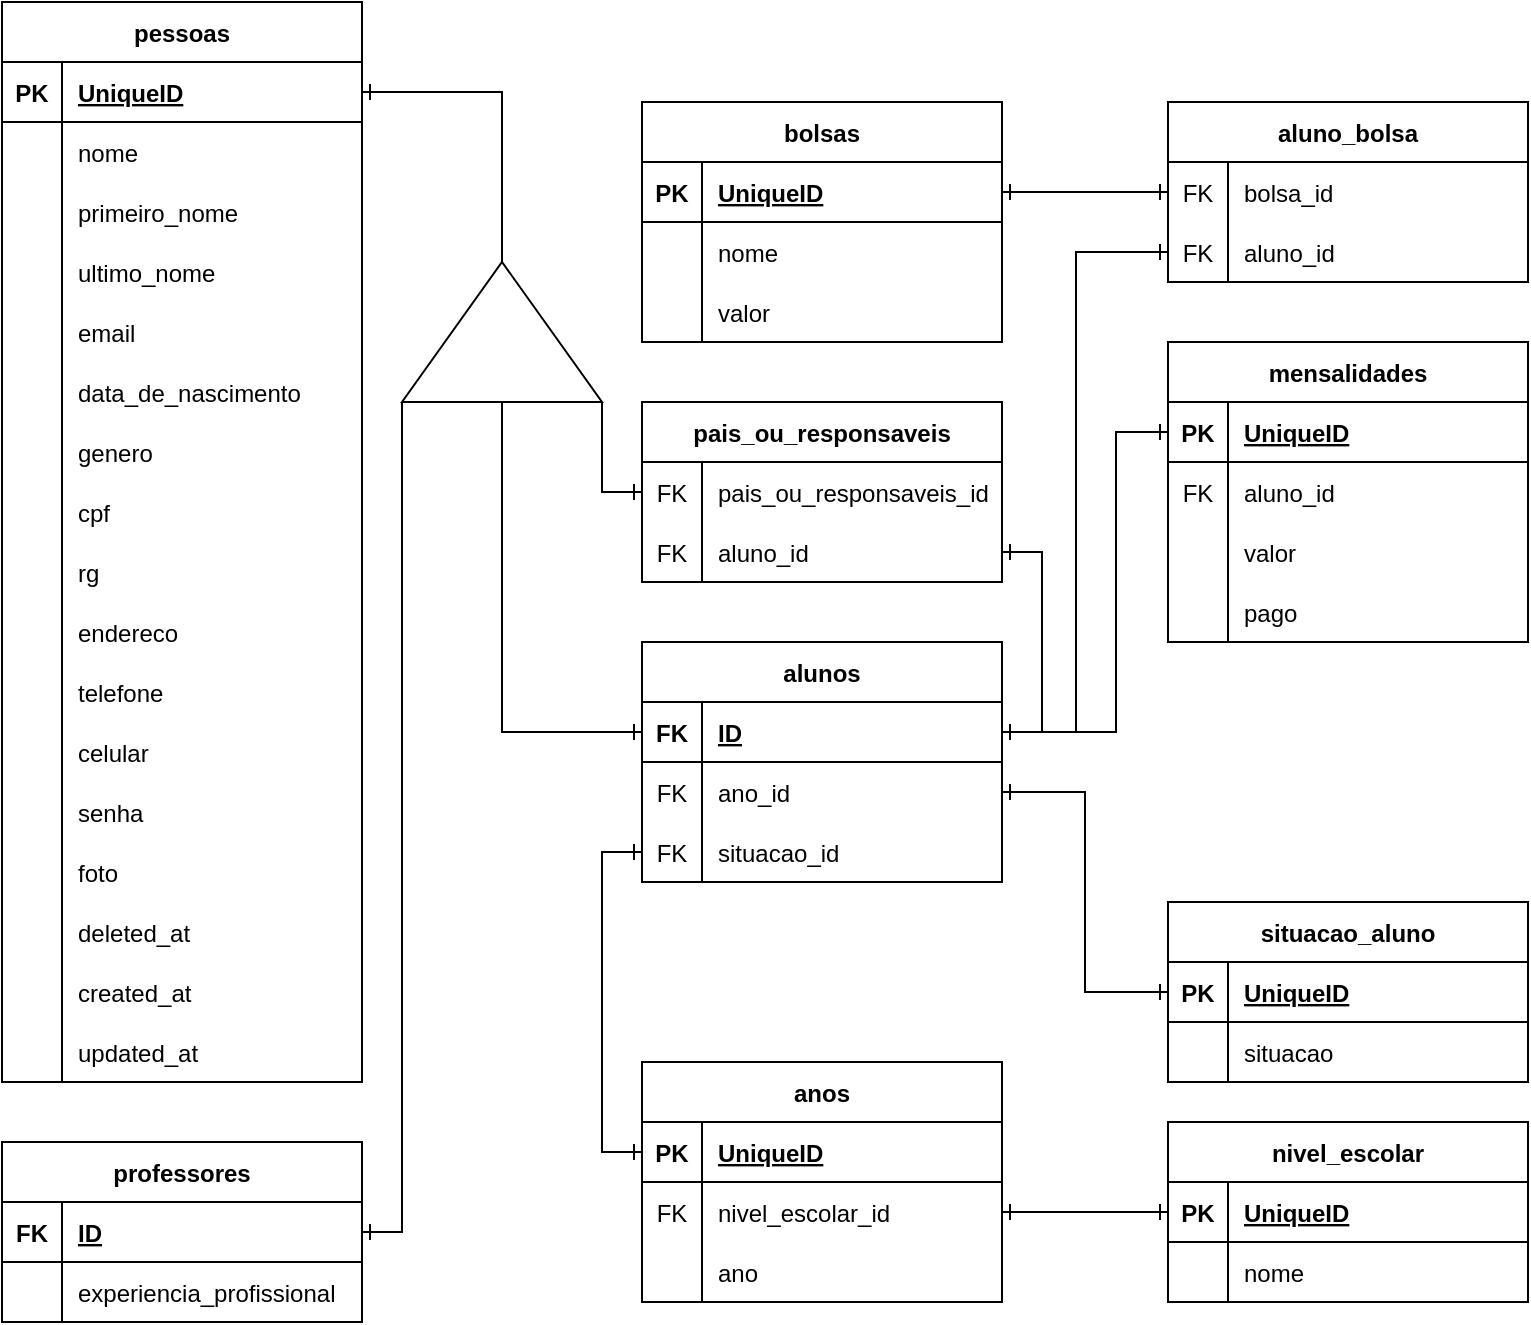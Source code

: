 <mxfile version="20.7.4" type="device"><diagram id="ur0PMWKR86Pphj6ibDH4" name="Página-1"><mxGraphModel dx="1434" dy="844" grid="1" gridSize="10" guides="1" tooltips="1" connect="1" arrows="1" fold="1" page="1" pageScale="1" pageWidth="583" pageHeight="413" math="0" shadow="0"><root><mxCell id="0"/><mxCell id="1" parent="0"/><mxCell id="btqKRoSUG7yIaIhoCBmd-143" value="pessoas" style="shape=table;startSize=30;container=1;collapsible=1;childLayout=tableLayout;fixedRows=1;rowLines=0;fontStyle=1;align=center;resizeLast=1;" vertex="1" parent="1"><mxGeometry x="220" y="50" width="180" height="540" as="geometry"/></mxCell><mxCell id="btqKRoSUG7yIaIhoCBmd-144" value="" style="shape=tableRow;horizontal=0;startSize=0;swimlaneHead=0;swimlaneBody=0;fillColor=none;collapsible=0;dropTarget=0;points=[[0,0.5],[1,0.5]];portConstraint=eastwest;top=0;left=0;right=0;bottom=1;" vertex="1" parent="btqKRoSUG7yIaIhoCBmd-143"><mxGeometry y="30" width="180" height="30" as="geometry"/></mxCell><mxCell id="btqKRoSUG7yIaIhoCBmd-145" value="PK" style="shape=partialRectangle;connectable=0;fillColor=none;top=0;left=0;bottom=0;right=0;fontStyle=1;overflow=hidden;" vertex="1" parent="btqKRoSUG7yIaIhoCBmd-144"><mxGeometry width="30" height="30" as="geometry"><mxRectangle width="30" height="30" as="alternateBounds"/></mxGeometry></mxCell><mxCell id="btqKRoSUG7yIaIhoCBmd-146" value="UniqueID" style="shape=partialRectangle;connectable=0;fillColor=none;top=0;left=0;bottom=0;right=0;align=left;spacingLeft=6;fontStyle=5;overflow=hidden;" vertex="1" parent="btqKRoSUG7yIaIhoCBmd-144"><mxGeometry x="30" width="150" height="30" as="geometry"><mxRectangle width="150" height="30" as="alternateBounds"/></mxGeometry></mxCell><mxCell id="btqKRoSUG7yIaIhoCBmd-147" value="" style="shape=tableRow;horizontal=0;startSize=0;swimlaneHead=0;swimlaneBody=0;fillColor=none;collapsible=0;dropTarget=0;points=[[0,0.5],[1,0.5]];portConstraint=eastwest;top=0;left=0;right=0;bottom=0;" vertex="1" parent="btqKRoSUG7yIaIhoCBmd-143"><mxGeometry y="60" width="180" height="30" as="geometry"/></mxCell><mxCell id="btqKRoSUG7yIaIhoCBmd-148" value="" style="shape=partialRectangle;connectable=0;fillColor=none;top=0;left=0;bottom=0;right=0;editable=1;overflow=hidden;" vertex="1" parent="btqKRoSUG7yIaIhoCBmd-147"><mxGeometry width="30" height="30" as="geometry"><mxRectangle width="30" height="30" as="alternateBounds"/></mxGeometry></mxCell><mxCell id="btqKRoSUG7yIaIhoCBmd-149" value="nome" style="shape=partialRectangle;connectable=0;fillColor=none;top=0;left=0;bottom=0;right=0;align=left;spacingLeft=6;overflow=hidden;" vertex="1" parent="btqKRoSUG7yIaIhoCBmd-147"><mxGeometry x="30" width="150" height="30" as="geometry"><mxRectangle width="150" height="30" as="alternateBounds"/></mxGeometry></mxCell><mxCell id="btqKRoSUG7yIaIhoCBmd-150" value="" style="shape=tableRow;horizontal=0;startSize=0;swimlaneHead=0;swimlaneBody=0;fillColor=none;collapsible=0;dropTarget=0;points=[[0,0.5],[1,0.5]];portConstraint=eastwest;top=0;left=0;right=0;bottom=0;" vertex="1" parent="btqKRoSUG7yIaIhoCBmd-143"><mxGeometry y="90" width="180" height="30" as="geometry"/></mxCell><mxCell id="btqKRoSUG7yIaIhoCBmd-151" value="" style="shape=partialRectangle;connectable=0;fillColor=none;top=0;left=0;bottom=0;right=0;editable=1;overflow=hidden;" vertex="1" parent="btqKRoSUG7yIaIhoCBmd-150"><mxGeometry width="30" height="30" as="geometry"><mxRectangle width="30" height="30" as="alternateBounds"/></mxGeometry></mxCell><mxCell id="btqKRoSUG7yIaIhoCBmd-152" value="primeiro_nome" style="shape=partialRectangle;connectable=0;fillColor=none;top=0;left=0;bottom=0;right=0;align=left;spacingLeft=6;overflow=hidden;" vertex="1" parent="btqKRoSUG7yIaIhoCBmd-150"><mxGeometry x="30" width="150" height="30" as="geometry"><mxRectangle width="150" height="30" as="alternateBounds"/></mxGeometry></mxCell><mxCell id="btqKRoSUG7yIaIhoCBmd-153" value="" style="shape=tableRow;horizontal=0;startSize=0;swimlaneHead=0;swimlaneBody=0;fillColor=none;collapsible=0;dropTarget=0;points=[[0,0.5],[1,0.5]];portConstraint=eastwest;top=0;left=0;right=0;bottom=0;" vertex="1" parent="btqKRoSUG7yIaIhoCBmd-143"><mxGeometry y="120" width="180" height="30" as="geometry"/></mxCell><mxCell id="btqKRoSUG7yIaIhoCBmd-154" value="" style="shape=partialRectangle;connectable=0;fillColor=none;top=0;left=0;bottom=0;right=0;editable=1;overflow=hidden;" vertex="1" parent="btqKRoSUG7yIaIhoCBmd-153"><mxGeometry width="30" height="30" as="geometry"><mxRectangle width="30" height="30" as="alternateBounds"/></mxGeometry></mxCell><mxCell id="btqKRoSUG7yIaIhoCBmd-155" value="ultimo_nome" style="shape=partialRectangle;connectable=0;fillColor=none;top=0;left=0;bottom=0;right=0;align=left;spacingLeft=6;overflow=hidden;" vertex="1" parent="btqKRoSUG7yIaIhoCBmd-153"><mxGeometry x="30" width="150" height="30" as="geometry"><mxRectangle width="150" height="30" as="alternateBounds"/></mxGeometry></mxCell><mxCell id="btqKRoSUG7yIaIhoCBmd-156" style="shape=tableRow;horizontal=0;startSize=0;swimlaneHead=0;swimlaneBody=0;fillColor=none;collapsible=0;dropTarget=0;points=[[0,0.5],[1,0.5]];portConstraint=eastwest;top=0;left=0;right=0;bottom=0;" vertex="1" parent="btqKRoSUG7yIaIhoCBmd-143"><mxGeometry y="150" width="180" height="30" as="geometry"/></mxCell><mxCell id="btqKRoSUG7yIaIhoCBmd-157" style="shape=partialRectangle;connectable=0;fillColor=none;top=0;left=0;bottom=0;right=0;editable=1;overflow=hidden;" vertex="1" parent="btqKRoSUG7yIaIhoCBmd-156"><mxGeometry width="30" height="30" as="geometry"><mxRectangle width="30" height="30" as="alternateBounds"/></mxGeometry></mxCell><mxCell id="btqKRoSUG7yIaIhoCBmd-158" value="email" style="shape=partialRectangle;connectable=0;fillColor=none;top=0;left=0;bottom=0;right=0;align=left;spacingLeft=6;overflow=hidden;" vertex="1" parent="btqKRoSUG7yIaIhoCBmd-156"><mxGeometry x="30" width="150" height="30" as="geometry"><mxRectangle width="150" height="30" as="alternateBounds"/></mxGeometry></mxCell><mxCell id="btqKRoSUG7yIaIhoCBmd-159" style="shape=tableRow;horizontal=0;startSize=0;swimlaneHead=0;swimlaneBody=0;fillColor=none;collapsible=0;dropTarget=0;points=[[0,0.5],[1,0.5]];portConstraint=eastwest;top=0;left=0;right=0;bottom=0;" vertex="1" parent="btqKRoSUG7yIaIhoCBmd-143"><mxGeometry y="180" width="180" height="30" as="geometry"/></mxCell><mxCell id="btqKRoSUG7yIaIhoCBmd-160" style="shape=partialRectangle;connectable=0;fillColor=none;top=0;left=0;bottom=0;right=0;editable=1;overflow=hidden;" vertex="1" parent="btqKRoSUG7yIaIhoCBmd-159"><mxGeometry width="30" height="30" as="geometry"><mxRectangle width="30" height="30" as="alternateBounds"/></mxGeometry></mxCell><mxCell id="btqKRoSUG7yIaIhoCBmd-161" value="data_de_nascimento" style="shape=partialRectangle;connectable=0;fillColor=none;top=0;left=0;bottom=0;right=0;align=left;spacingLeft=6;overflow=hidden;" vertex="1" parent="btqKRoSUG7yIaIhoCBmd-159"><mxGeometry x="30" width="150" height="30" as="geometry"><mxRectangle width="150" height="30" as="alternateBounds"/></mxGeometry></mxCell><mxCell id="btqKRoSUG7yIaIhoCBmd-162" style="shape=tableRow;horizontal=0;startSize=0;swimlaneHead=0;swimlaneBody=0;fillColor=none;collapsible=0;dropTarget=0;points=[[0,0.5],[1,0.5]];portConstraint=eastwest;top=0;left=0;right=0;bottom=0;" vertex="1" parent="btqKRoSUG7yIaIhoCBmd-143"><mxGeometry y="210" width="180" height="30" as="geometry"/></mxCell><mxCell id="btqKRoSUG7yIaIhoCBmd-163" style="shape=partialRectangle;connectable=0;fillColor=none;top=0;left=0;bottom=0;right=0;editable=1;overflow=hidden;" vertex="1" parent="btqKRoSUG7yIaIhoCBmd-162"><mxGeometry width="30" height="30" as="geometry"><mxRectangle width="30" height="30" as="alternateBounds"/></mxGeometry></mxCell><mxCell id="btqKRoSUG7yIaIhoCBmd-164" value="genero" style="shape=partialRectangle;connectable=0;fillColor=none;top=0;left=0;bottom=0;right=0;align=left;spacingLeft=6;overflow=hidden;" vertex="1" parent="btqKRoSUG7yIaIhoCBmd-162"><mxGeometry x="30" width="150" height="30" as="geometry"><mxRectangle width="150" height="30" as="alternateBounds"/></mxGeometry></mxCell><mxCell id="btqKRoSUG7yIaIhoCBmd-165" style="shape=tableRow;horizontal=0;startSize=0;swimlaneHead=0;swimlaneBody=0;fillColor=none;collapsible=0;dropTarget=0;points=[[0,0.5],[1,0.5]];portConstraint=eastwest;top=0;left=0;right=0;bottom=0;" vertex="1" parent="btqKRoSUG7yIaIhoCBmd-143"><mxGeometry y="240" width="180" height="30" as="geometry"/></mxCell><mxCell id="btqKRoSUG7yIaIhoCBmd-166" style="shape=partialRectangle;connectable=0;fillColor=none;top=0;left=0;bottom=0;right=0;editable=1;overflow=hidden;" vertex="1" parent="btqKRoSUG7yIaIhoCBmd-165"><mxGeometry width="30" height="30" as="geometry"><mxRectangle width="30" height="30" as="alternateBounds"/></mxGeometry></mxCell><mxCell id="btqKRoSUG7yIaIhoCBmd-167" value="cpf" style="shape=partialRectangle;connectable=0;fillColor=none;top=0;left=0;bottom=0;right=0;align=left;spacingLeft=6;overflow=hidden;" vertex="1" parent="btqKRoSUG7yIaIhoCBmd-165"><mxGeometry x="30" width="150" height="30" as="geometry"><mxRectangle width="150" height="30" as="alternateBounds"/></mxGeometry></mxCell><mxCell id="btqKRoSUG7yIaIhoCBmd-168" style="shape=tableRow;horizontal=0;startSize=0;swimlaneHead=0;swimlaneBody=0;fillColor=none;collapsible=0;dropTarget=0;points=[[0,0.5],[1,0.5]];portConstraint=eastwest;top=0;left=0;right=0;bottom=0;" vertex="1" parent="btqKRoSUG7yIaIhoCBmd-143"><mxGeometry y="270" width="180" height="30" as="geometry"/></mxCell><mxCell id="btqKRoSUG7yIaIhoCBmd-169" style="shape=partialRectangle;connectable=0;fillColor=none;top=0;left=0;bottom=0;right=0;editable=1;overflow=hidden;" vertex="1" parent="btqKRoSUG7yIaIhoCBmd-168"><mxGeometry width="30" height="30" as="geometry"><mxRectangle width="30" height="30" as="alternateBounds"/></mxGeometry></mxCell><mxCell id="btqKRoSUG7yIaIhoCBmd-170" value="rg" style="shape=partialRectangle;connectable=0;fillColor=none;top=0;left=0;bottom=0;right=0;align=left;spacingLeft=6;overflow=hidden;" vertex="1" parent="btqKRoSUG7yIaIhoCBmd-168"><mxGeometry x="30" width="150" height="30" as="geometry"><mxRectangle width="150" height="30" as="alternateBounds"/></mxGeometry></mxCell><mxCell id="btqKRoSUG7yIaIhoCBmd-171" style="shape=tableRow;horizontal=0;startSize=0;swimlaneHead=0;swimlaneBody=0;fillColor=none;collapsible=0;dropTarget=0;points=[[0,0.5],[1,0.5]];portConstraint=eastwest;top=0;left=0;right=0;bottom=0;" vertex="1" parent="btqKRoSUG7yIaIhoCBmd-143"><mxGeometry y="300" width="180" height="30" as="geometry"/></mxCell><mxCell id="btqKRoSUG7yIaIhoCBmd-172" style="shape=partialRectangle;connectable=0;fillColor=none;top=0;left=0;bottom=0;right=0;editable=1;overflow=hidden;" vertex="1" parent="btqKRoSUG7yIaIhoCBmd-171"><mxGeometry width="30" height="30" as="geometry"><mxRectangle width="30" height="30" as="alternateBounds"/></mxGeometry></mxCell><mxCell id="btqKRoSUG7yIaIhoCBmd-173" value="endereco" style="shape=partialRectangle;connectable=0;fillColor=none;top=0;left=0;bottom=0;right=0;align=left;spacingLeft=6;overflow=hidden;" vertex="1" parent="btqKRoSUG7yIaIhoCBmd-171"><mxGeometry x="30" width="150" height="30" as="geometry"><mxRectangle width="150" height="30" as="alternateBounds"/></mxGeometry></mxCell><mxCell id="btqKRoSUG7yIaIhoCBmd-174" style="shape=tableRow;horizontal=0;startSize=0;swimlaneHead=0;swimlaneBody=0;fillColor=none;collapsible=0;dropTarget=0;points=[[0,0.5],[1,0.5]];portConstraint=eastwest;top=0;left=0;right=0;bottom=0;" vertex="1" parent="btqKRoSUG7yIaIhoCBmd-143"><mxGeometry y="330" width="180" height="30" as="geometry"/></mxCell><mxCell id="btqKRoSUG7yIaIhoCBmd-175" style="shape=partialRectangle;connectable=0;fillColor=none;top=0;left=0;bottom=0;right=0;editable=1;overflow=hidden;" vertex="1" parent="btqKRoSUG7yIaIhoCBmd-174"><mxGeometry width="30" height="30" as="geometry"><mxRectangle width="30" height="30" as="alternateBounds"/></mxGeometry></mxCell><mxCell id="btqKRoSUG7yIaIhoCBmd-176" value="telefone" style="shape=partialRectangle;connectable=0;fillColor=none;top=0;left=0;bottom=0;right=0;align=left;spacingLeft=6;overflow=hidden;" vertex="1" parent="btqKRoSUG7yIaIhoCBmd-174"><mxGeometry x="30" width="150" height="30" as="geometry"><mxRectangle width="150" height="30" as="alternateBounds"/></mxGeometry></mxCell><mxCell id="btqKRoSUG7yIaIhoCBmd-177" style="shape=tableRow;horizontal=0;startSize=0;swimlaneHead=0;swimlaneBody=0;fillColor=none;collapsible=0;dropTarget=0;points=[[0,0.5],[1,0.5]];portConstraint=eastwest;top=0;left=0;right=0;bottom=0;" vertex="1" parent="btqKRoSUG7yIaIhoCBmd-143"><mxGeometry y="360" width="180" height="30" as="geometry"/></mxCell><mxCell id="btqKRoSUG7yIaIhoCBmd-178" style="shape=partialRectangle;connectable=0;fillColor=none;top=0;left=0;bottom=0;right=0;editable=1;overflow=hidden;" vertex="1" parent="btqKRoSUG7yIaIhoCBmd-177"><mxGeometry width="30" height="30" as="geometry"><mxRectangle width="30" height="30" as="alternateBounds"/></mxGeometry></mxCell><mxCell id="btqKRoSUG7yIaIhoCBmd-179" value="celular" style="shape=partialRectangle;connectable=0;fillColor=none;top=0;left=0;bottom=0;right=0;align=left;spacingLeft=6;overflow=hidden;" vertex="1" parent="btqKRoSUG7yIaIhoCBmd-177"><mxGeometry x="30" width="150" height="30" as="geometry"><mxRectangle width="150" height="30" as="alternateBounds"/></mxGeometry></mxCell><mxCell id="btqKRoSUG7yIaIhoCBmd-180" style="shape=tableRow;horizontal=0;startSize=0;swimlaneHead=0;swimlaneBody=0;fillColor=none;collapsible=0;dropTarget=0;points=[[0,0.5],[1,0.5]];portConstraint=eastwest;top=0;left=0;right=0;bottom=0;" vertex="1" parent="btqKRoSUG7yIaIhoCBmd-143"><mxGeometry y="390" width="180" height="30" as="geometry"/></mxCell><mxCell id="btqKRoSUG7yIaIhoCBmd-181" style="shape=partialRectangle;connectable=0;fillColor=none;top=0;left=0;bottom=0;right=0;editable=1;overflow=hidden;" vertex="1" parent="btqKRoSUG7yIaIhoCBmd-180"><mxGeometry width="30" height="30" as="geometry"><mxRectangle width="30" height="30" as="alternateBounds"/></mxGeometry></mxCell><mxCell id="btqKRoSUG7yIaIhoCBmd-182" value="senha" style="shape=partialRectangle;connectable=0;fillColor=none;top=0;left=0;bottom=0;right=0;align=left;spacingLeft=6;overflow=hidden;" vertex="1" parent="btqKRoSUG7yIaIhoCBmd-180"><mxGeometry x="30" width="150" height="30" as="geometry"><mxRectangle width="150" height="30" as="alternateBounds"/></mxGeometry></mxCell><mxCell id="btqKRoSUG7yIaIhoCBmd-183" style="shape=tableRow;horizontal=0;startSize=0;swimlaneHead=0;swimlaneBody=0;fillColor=none;collapsible=0;dropTarget=0;points=[[0,0.5],[1,0.5]];portConstraint=eastwest;top=0;left=0;right=0;bottom=0;" vertex="1" parent="btqKRoSUG7yIaIhoCBmd-143"><mxGeometry y="420" width="180" height="30" as="geometry"/></mxCell><mxCell id="btqKRoSUG7yIaIhoCBmd-184" style="shape=partialRectangle;connectable=0;fillColor=none;top=0;left=0;bottom=0;right=0;editable=1;overflow=hidden;" vertex="1" parent="btqKRoSUG7yIaIhoCBmd-183"><mxGeometry width="30" height="30" as="geometry"><mxRectangle width="30" height="30" as="alternateBounds"/></mxGeometry></mxCell><mxCell id="btqKRoSUG7yIaIhoCBmd-185" value="foto" style="shape=partialRectangle;connectable=0;fillColor=none;top=0;left=0;bottom=0;right=0;align=left;spacingLeft=6;overflow=hidden;" vertex="1" parent="btqKRoSUG7yIaIhoCBmd-183"><mxGeometry x="30" width="150" height="30" as="geometry"><mxRectangle width="150" height="30" as="alternateBounds"/></mxGeometry></mxCell><mxCell id="btqKRoSUG7yIaIhoCBmd-186" style="shape=tableRow;horizontal=0;startSize=0;swimlaneHead=0;swimlaneBody=0;fillColor=none;collapsible=0;dropTarget=0;points=[[0,0.5],[1,0.5]];portConstraint=eastwest;top=0;left=0;right=0;bottom=0;" vertex="1" parent="btqKRoSUG7yIaIhoCBmd-143"><mxGeometry y="450" width="180" height="30" as="geometry"/></mxCell><mxCell id="btqKRoSUG7yIaIhoCBmd-187" style="shape=partialRectangle;connectable=0;fillColor=none;top=0;left=0;bottom=0;right=0;editable=1;overflow=hidden;" vertex="1" parent="btqKRoSUG7yIaIhoCBmd-186"><mxGeometry width="30" height="30" as="geometry"><mxRectangle width="30" height="30" as="alternateBounds"/></mxGeometry></mxCell><mxCell id="btqKRoSUG7yIaIhoCBmd-188" value="deleted_at" style="shape=partialRectangle;connectable=0;fillColor=none;top=0;left=0;bottom=0;right=0;align=left;spacingLeft=6;overflow=hidden;" vertex="1" parent="btqKRoSUG7yIaIhoCBmd-186"><mxGeometry x="30" width="150" height="30" as="geometry"><mxRectangle width="150" height="30" as="alternateBounds"/></mxGeometry></mxCell><mxCell id="btqKRoSUG7yIaIhoCBmd-189" style="shape=tableRow;horizontal=0;startSize=0;swimlaneHead=0;swimlaneBody=0;fillColor=none;collapsible=0;dropTarget=0;points=[[0,0.5],[1,0.5]];portConstraint=eastwest;top=0;left=0;right=0;bottom=0;" vertex="1" parent="btqKRoSUG7yIaIhoCBmd-143"><mxGeometry y="480" width="180" height="30" as="geometry"/></mxCell><mxCell id="btqKRoSUG7yIaIhoCBmd-190" style="shape=partialRectangle;connectable=0;fillColor=none;top=0;left=0;bottom=0;right=0;editable=1;overflow=hidden;" vertex="1" parent="btqKRoSUG7yIaIhoCBmd-189"><mxGeometry width="30" height="30" as="geometry"><mxRectangle width="30" height="30" as="alternateBounds"/></mxGeometry></mxCell><mxCell id="btqKRoSUG7yIaIhoCBmd-191" value="created_at" style="shape=partialRectangle;connectable=0;fillColor=none;top=0;left=0;bottom=0;right=0;align=left;spacingLeft=6;overflow=hidden;" vertex="1" parent="btqKRoSUG7yIaIhoCBmd-189"><mxGeometry x="30" width="150" height="30" as="geometry"><mxRectangle width="150" height="30" as="alternateBounds"/></mxGeometry></mxCell><mxCell id="btqKRoSUG7yIaIhoCBmd-192" style="shape=tableRow;horizontal=0;startSize=0;swimlaneHead=0;swimlaneBody=0;fillColor=none;collapsible=0;dropTarget=0;points=[[0,0.5],[1,0.5]];portConstraint=eastwest;top=0;left=0;right=0;bottom=0;" vertex="1" parent="btqKRoSUG7yIaIhoCBmd-143"><mxGeometry y="510" width="180" height="30" as="geometry"/></mxCell><mxCell id="btqKRoSUG7yIaIhoCBmd-193" style="shape=partialRectangle;connectable=0;fillColor=none;top=0;left=0;bottom=0;right=0;editable=1;overflow=hidden;" vertex="1" parent="btqKRoSUG7yIaIhoCBmd-192"><mxGeometry width="30" height="30" as="geometry"><mxRectangle width="30" height="30" as="alternateBounds"/></mxGeometry></mxCell><mxCell id="btqKRoSUG7yIaIhoCBmd-194" value="updated_at" style="shape=partialRectangle;connectable=0;fillColor=none;top=0;left=0;bottom=0;right=0;align=left;spacingLeft=6;overflow=hidden;" vertex="1" parent="btqKRoSUG7yIaIhoCBmd-192"><mxGeometry x="30" width="150" height="30" as="geometry"><mxRectangle width="150" height="30" as="alternateBounds"/></mxGeometry></mxCell><mxCell id="btqKRoSUG7yIaIhoCBmd-195" value="professores" style="shape=table;startSize=30;container=1;collapsible=1;childLayout=tableLayout;fixedRows=1;rowLines=0;fontStyle=1;align=center;resizeLast=1;" vertex="1" parent="1"><mxGeometry x="220" y="620" width="180" height="90" as="geometry"/></mxCell><mxCell id="btqKRoSUG7yIaIhoCBmd-196" value="" style="shape=tableRow;horizontal=0;startSize=0;swimlaneHead=0;swimlaneBody=0;fillColor=none;collapsible=0;dropTarget=0;points=[[0,0.5],[1,0.5]];portConstraint=eastwest;top=0;left=0;right=0;bottom=1;" vertex="1" parent="btqKRoSUG7yIaIhoCBmd-195"><mxGeometry y="30" width="180" height="30" as="geometry"/></mxCell><mxCell id="btqKRoSUG7yIaIhoCBmd-197" value="FK" style="shape=partialRectangle;connectable=0;fillColor=none;top=0;left=0;bottom=0;right=0;fontStyle=1;overflow=hidden;" vertex="1" parent="btqKRoSUG7yIaIhoCBmd-196"><mxGeometry width="30" height="30" as="geometry"><mxRectangle width="30" height="30" as="alternateBounds"/></mxGeometry></mxCell><mxCell id="btqKRoSUG7yIaIhoCBmd-198" value="ID" style="shape=partialRectangle;connectable=0;fillColor=none;top=0;left=0;bottom=0;right=0;align=left;spacingLeft=6;fontStyle=5;overflow=hidden;" vertex="1" parent="btqKRoSUG7yIaIhoCBmd-196"><mxGeometry x="30" width="150" height="30" as="geometry"><mxRectangle width="150" height="30" as="alternateBounds"/></mxGeometry></mxCell><mxCell id="btqKRoSUG7yIaIhoCBmd-199" value="" style="shape=tableRow;horizontal=0;startSize=0;swimlaneHead=0;swimlaneBody=0;fillColor=none;collapsible=0;dropTarget=0;points=[[0,0.5],[1,0.5]];portConstraint=eastwest;top=0;left=0;right=0;bottom=0;" vertex="1" parent="btqKRoSUG7yIaIhoCBmd-195"><mxGeometry y="60" width="180" height="30" as="geometry"/></mxCell><mxCell id="btqKRoSUG7yIaIhoCBmd-200" value="" style="shape=partialRectangle;connectable=0;fillColor=none;top=0;left=0;bottom=0;right=0;editable=1;overflow=hidden;" vertex="1" parent="btqKRoSUG7yIaIhoCBmd-199"><mxGeometry width="30" height="30" as="geometry"><mxRectangle width="30" height="30" as="alternateBounds"/></mxGeometry></mxCell><mxCell id="btqKRoSUG7yIaIhoCBmd-201" value="experiencia_profissional" style="shape=partialRectangle;connectable=0;fillColor=none;top=0;left=0;bottom=0;right=0;align=left;spacingLeft=6;overflow=hidden;" vertex="1" parent="btqKRoSUG7yIaIhoCBmd-199"><mxGeometry x="30" width="150" height="30" as="geometry"><mxRectangle width="150" height="30" as="alternateBounds"/></mxGeometry></mxCell><mxCell id="btqKRoSUG7yIaIhoCBmd-202" value="situacao_aluno" style="shape=table;startSize=30;container=1;collapsible=1;childLayout=tableLayout;fixedRows=1;rowLines=0;fontStyle=1;align=center;resizeLast=1;" vertex="1" parent="1"><mxGeometry x="803" y="500" width="180" height="90" as="geometry"/></mxCell><mxCell id="btqKRoSUG7yIaIhoCBmd-203" value="" style="shape=tableRow;horizontal=0;startSize=0;swimlaneHead=0;swimlaneBody=0;fillColor=none;collapsible=0;dropTarget=0;points=[[0,0.5],[1,0.5]];portConstraint=eastwest;top=0;left=0;right=0;bottom=1;" vertex="1" parent="btqKRoSUG7yIaIhoCBmd-202"><mxGeometry y="30" width="180" height="30" as="geometry"/></mxCell><mxCell id="btqKRoSUG7yIaIhoCBmd-204" value="PK" style="shape=partialRectangle;connectable=0;fillColor=none;top=0;left=0;bottom=0;right=0;fontStyle=1;overflow=hidden;" vertex="1" parent="btqKRoSUG7yIaIhoCBmd-203"><mxGeometry width="30" height="30" as="geometry"><mxRectangle width="30" height="30" as="alternateBounds"/></mxGeometry></mxCell><mxCell id="btqKRoSUG7yIaIhoCBmd-205" value="UniqueID" style="shape=partialRectangle;connectable=0;fillColor=none;top=0;left=0;bottom=0;right=0;align=left;spacingLeft=6;fontStyle=5;overflow=hidden;" vertex="1" parent="btqKRoSUG7yIaIhoCBmd-203"><mxGeometry x="30" width="150" height="30" as="geometry"><mxRectangle width="150" height="30" as="alternateBounds"/></mxGeometry></mxCell><mxCell id="btqKRoSUG7yIaIhoCBmd-206" value="" style="shape=tableRow;horizontal=0;startSize=0;swimlaneHead=0;swimlaneBody=0;fillColor=none;collapsible=0;dropTarget=0;points=[[0,0.5],[1,0.5]];portConstraint=eastwest;top=0;left=0;right=0;bottom=0;" vertex="1" parent="btqKRoSUG7yIaIhoCBmd-202"><mxGeometry y="60" width="180" height="30" as="geometry"/></mxCell><mxCell id="btqKRoSUG7yIaIhoCBmd-207" value="" style="shape=partialRectangle;connectable=0;fillColor=none;top=0;left=0;bottom=0;right=0;editable=1;overflow=hidden;" vertex="1" parent="btqKRoSUG7yIaIhoCBmd-206"><mxGeometry width="30" height="30" as="geometry"><mxRectangle width="30" height="30" as="alternateBounds"/></mxGeometry></mxCell><mxCell id="btqKRoSUG7yIaIhoCBmd-208" value="situacao" style="shape=partialRectangle;connectable=0;fillColor=none;top=0;left=0;bottom=0;right=0;align=left;spacingLeft=6;overflow=hidden;" vertex="1" parent="btqKRoSUG7yIaIhoCBmd-206"><mxGeometry x="30" width="150" height="30" as="geometry"><mxRectangle width="150" height="30" as="alternateBounds"/></mxGeometry></mxCell><mxCell id="btqKRoSUG7yIaIhoCBmd-209" value="nivel_escolar" style="shape=table;startSize=30;container=1;collapsible=1;childLayout=tableLayout;fixedRows=1;rowLines=0;fontStyle=1;align=center;resizeLast=1;" vertex="1" parent="1"><mxGeometry x="803" y="610" width="180" height="90" as="geometry"/></mxCell><mxCell id="btqKRoSUG7yIaIhoCBmd-210" value="" style="shape=tableRow;horizontal=0;startSize=0;swimlaneHead=0;swimlaneBody=0;fillColor=none;collapsible=0;dropTarget=0;points=[[0,0.5],[1,0.5]];portConstraint=eastwest;top=0;left=0;right=0;bottom=1;" vertex="1" parent="btqKRoSUG7yIaIhoCBmd-209"><mxGeometry y="30" width="180" height="30" as="geometry"/></mxCell><mxCell id="btqKRoSUG7yIaIhoCBmd-211" value="PK" style="shape=partialRectangle;connectable=0;fillColor=none;top=0;left=0;bottom=0;right=0;fontStyle=1;overflow=hidden;" vertex="1" parent="btqKRoSUG7yIaIhoCBmd-210"><mxGeometry width="30" height="30" as="geometry"><mxRectangle width="30" height="30" as="alternateBounds"/></mxGeometry></mxCell><mxCell id="btqKRoSUG7yIaIhoCBmd-212" value="UniqueID" style="shape=partialRectangle;connectable=0;fillColor=none;top=0;left=0;bottom=0;right=0;align=left;spacingLeft=6;fontStyle=5;overflow=hidden;" vertex="1" parent="btqKRoSUG7yIaIhoCBmd-210"><mxGeometry x="30" width="150" height="30" as="geometry"><mxRectangle width="150" height="30" as="alternateBounds"/></mxGeometry></mxCell><mxCell id="btqKRoSUG7yIaIhoCBmd-213" value="" style="shape=tableRow;horizontal=0;startSize=0;swimlaneHead=0;swimlaneBody=0;fillColor=none;collapsible=0;dropTarget=0;points=[[0,0.5],[1,0.5]];portConstraint=eastwest;top=0;left=0;right=0;bottom=0;" vertex="1" parent="btqKRoSUG7yIaIhoCBmd-209"><mxGeometry y="60" width="180" height="30" as="geometry"/></mxCell><mxCell id="btqKRoSUG7yIaIhoCBmd-214" value="" style="shape=partialRectangle;connectable=0;fillColor=none;top=0;left=0;bottom=0;right=0;editable=1;overflow=hidden;" vertex="1" parent="btqKRoSUG7yIaIhoCBmd-213"><mxGeometry width="30" height="30" as="geometry"><mxRectangle width="30" height="30" as="alternateBounds"/></mxGeometry></mxCell><mxCell id="btqKRoSUG7yIaIhoCBmd-215" value="nome" style="shape=partialRectangle;connectable=0;fillColor=none;top=0;left=0;bottom=0;right=0;align=left;spacingLeft=6;overflow=hidden;" vertex="1" parent="btqKRoSUG7yIaIhoCBmd-213"><mxGeometry x="30" width="150" height="30" as="geometry"><mxRectangle width="150" height="30" as="alternateBounds"/></mxGeometry></mxCell><mxCell id="btqKRoSUG7yIaIhoCBmd-216" value="anos" style="shape=table;startSize=30;container=1;collapsible=1;childLayout=tableLayout;fixedRows=1;rowLines=0;fontStyle=1;align=center;resizeLast=1;" vertex="1" parent="1"><mxGeometry x="540" y="580" width="180" height="120" as="geometry"/></mxCell><mxCell id="btqKRoSUG7yIaIhoCBmd-217" value="" style="shape=tableRow;horizontal=0;startSize=0;swimlaneHead=0;swimlaneBody=0;fillColor=none;collapsible=0;dropTarget=0;points=[[0,0.5],[1,0.5]];portConstraint=eastwest;top=0;left=0;right=0;bottom=1;" vertex="1" parent="btqKRoSUG7yIaIhoCBmd-216"><mxGeometry y="30" width="180" height="30" as="geometry"/></mxCell><mxCell id="btqKRoSUG7yIaIhoCBmd-218" value="PK" style="shape=partialRectangle;connectable=0;fillColor=none;top=0;left=0;bottom=0;right=0;fontStyle=1;overflow=hidden;" vertex="1" parent="btqKRoSUG7yIaIhoCBmd-217"><mxGeometry width="30" height="30" as="geometry"><mxRectangle width="30" height="30" as="alternateBounds"/></mxGeometry></mxCell><mxCell id="btqKRoSUG7yIaIhoCBmd-219" value="UniqueID" style="shape=partialRectangle;connectable=0;fillColor=none;top=0;left=0;bottom=0;right=0;align=left;spacingLeft=6;fontStyle=5;overflow=hidden;" vertex="1" parent="btqKRoSUG7yIaIhoCBmd-217"><mxGeometry x="30" width="150" height="30" as="geometry"><mxRectangle width="150" height="30" as="alternateBounds"/></mxGeometry></mxCell><mxCell id="btqKRoSUG7yIaIhoCBmd-220" value="" style="shape=tableRow;horizontal=0;startSize=0;swimlaneHead=0;swimlaneBody=0;fillColor=none;collapsible=0;dropTarget=0;points=[[0,0.5],[1,0.5]];portConstraint=eastwest;top=0;left=0;right=0;bottom=0;" vertex="1" parent="btqKRoSUG7yIaIhoCBmd-216"><mxGeometry y="60" width="180" height="30" as="geometry"/></mxCell><mxCell id="btqKRoSUG7yIaIhoCBmd-221" value="FK" style="shape=partialRectangle;connectable=0;fillColor=none;top=0;left=0;bottom=0;right=0;editable=1;overflow=hidden;" vertex="1" parent="btqKRoSUG7yIaIhoCBmd-220"><mxGeometry width="30" height="30" as="geometry"><mxRectangle width="30" height="30" as="alternateBounds"/></mxGeometry></mxCell><mxCell id="btqKRoSUG7yIaIhoCBmd-222" value="nivel_escolar_id" style="shape=partialRectangle;connectable=0;fillColor=none;top=0;left=0;bottom=0;right=0;align=left;spacingLeft=6;overflow=hidden;" vertex="1" parent="btqKRoSUG7yIaIhoCBmd-220"><mxGeometry x="30" width="150" height="30" as="geometry"><mxRectangle width="150" height="30" as="alternateBounds"/></mxGeometry></mxCell><mxCell id="btqKRoSUG7yIaIhoCBmd-223" value="" style="shape=tableRow;horizontal=0;startSize=0;swimlaneHead=0;swimlaneBody=0;fillColor=none;collapsible=0;dropTarget=0;points=[[0,0.5],[1,0.5]];portConstraint=eastwest;top=0;left=0;right=0;bottom=0;" vertex="1" parent="btqKRoSUG7yIaIhoCBmd-216"><mxGeometry y="90" width="180" height="30" as="geometry"/></mxCell><mxCell id="btqKRoSUG7yIaIhoCBmd-224" value="" style="shape=partialRectangle;connectable=0;fillColor=none;top=0;left=0;bottom=0;right=0;editable=1;overflow=hidden;" vertex="1" parent="btqKRoSUG7yIaIhoCBmd-223"><mxGeometry width="30" height="30" as="geometry"><mxRectangle width="30" height="30" as="alternateBounds"/></mxGeometry></mxCell><mxCell id="btqKRoSUG7yIaIhoCBmd-225" value="ano" style="shape=partialRectangle;connectable=0;fillColor=none;top=0;left=0;bottom=0;right=0;align=left;spacingLeft=6;overflow=hidden;" vertex="1" parent="btqKRoSUG7yIaIhoCBmd-223"><mxGeometry x="30" width="150" height="30" as="geometry"><mxRectangle width="150" height="30" as="alternateBounds"/></mxGeometry></mxCell><mxCell id="btqKRoSUG7yIaIhoCBmd-226" value="alunos" style="shape=table;startSize=30;container=1;collapsible=1;childLayout=tableLayout;fixedRows=1;rowLines=0;fontStyle=1;align=center;resizeLast=1;" vertex="1" parent="1"><mxGeometry x="540" y="370" width="180" height="120" as="geometry"/></mxCell><mxCell id="btqKRoSUG7yIaIhoCBmd-227" value="" style="shape=tableRow;horizontal=0;startSize=0;swimlaneHead=0;swimlaneBody=0;fillColor=none;collapsible=0;dropTarget=0;points=[[0,0.5],[1,0.5]];portConstraint=eastwest;top=0;left=0;right=0;bottom=1;" vertex="1" parent="btqKRoSUG7yIaIhoCBmd-226"><mxGeometry y="30" width="180" height="30" as="geometry"/></mxCell><mxCell id="btqKRoSUG7yIaIhoCBmd-228" value="FK" style="shape=partialRectangle;connectable=0;fillColor=none;top=0;left=0;bottom=0;right=0;fontStyle=1;overflow=hidden;" vertex="1" parent="btqKRoSUG7yIaIhoCBmd-227"><mxGeometry width="30" height="30" as="geometry"><mxRectangle width="30" height="30" as="alternateBounds"/></mxGeometry></mxCell><mxCell id="btqKRoSUG7yIaIhoCBmd-229" value="ID" style="shape=partialRectangle;connectable=0;fillColor=none;top=0;left=0;bottom=0;right=0;align=left;spacingLeft=6;fontStyle=5;overflow=hidden;" vertex="1" parent="btqKRoSUG7yIaIhoCBmd-227"><mxGeometry x="30" width="150" height="30" as="geometry"><mxRectangle width="150" height="30" as="alternateBounds"/></mxGeometry></mxCell><mxCell id="btqKRoSUG7yIaIhoCBmd-230" value="" style="shape=tableRow;horizontal=0;startSize=0;swimlaneHead=0;swimlaneBody=0;fillColor=none;collapsible=0;dropTarget=0;points=[[0,0.5],[1,0.5]];portConstraint=eastwest;top=0;left=0;right=0;bottom=0;" vertex="1" parent="btqKRoSUG7yIaIhoCBmd-226"><mxGeometry y="60" width="180" height="30" as="geometry"/></mxCell><mxCell id="btqKRoSUG7yIaIhoCBmd-231" value="FK" style="shape=partialRectangle;connectable=0;fillColor=none;top=0;left=0;bottom=0;right=0;editable=1;overflow=hidden;" vertex="1" parent="btqKRoSUG7yIaIhoCBmd-230"><mxGeometry width="30" height="30" as="geometry"><mxRectangle width="30" height="30" as="alternateBounds"/></mxGeometry></mxCell><mxCell id="btqKRoSUG7yIaIhoCBmd-232" value="ano_id" style="shape=partialRectangle;connectable=0;fillColor=none;top=0;left=0;bottom=0;right=0;align=left;spacingLeft=6;overflow=hidden;" vertex="1" parent="btqKRoSUG7yIaIhoCBmd-230"><mxGeometry x="30" width="150" height="30" as="geometry"><mxRectangle width="150" height="30" as="alternateBounds"/></mxGeometry></mxCell><mxCell id="btqKRoSUG7yIaIhoCBmd-233" value="" style="shape=tableRow;horizontal=0;startSize=0;swimlaneHead=0;swimlaneBody=0;fillColor=none;collapsible=0;dropTarget=0;points=[[0,0.5],[1,0.5]];portConstraint=eastwest;top=0;left=0;right=0;bottom=0;" vertex="1" parent="btqKRoSUG7yIaIhoCBmd-226"><mxGeometry y="90" width="180" height="30" as="geometry"/></mxCell><mxCell id="btqKRoSUG7yIaIhoCBmd-234" value="FK" style="shape=partialRectangle;connectable=0;fillColor=none;top=0;left=0;bottom=0;right=0;editable=1;overflow=hidden;" vertex="1" parent="btqKRoSUG7yIaIhoCBmd-233"><mxGeometry width="30" height="30" as="geometry"><mxRectangle width="30" height="30" as="alternateBounds"/></mxGeometry></mxCell><mxCell id="btqKRoSUG7yIaIhoCBmd-235" value="situacao_id" style="shape=partialRectangle;connectable=0;fillColor=none;top=0;left=0;bottom=0;right=0;align=left;spacingLeft=6;overflow=hidden;" vertex="1" parent="btqKRoSUG7yIaIhoCBmd-233"><mxGeometry x="30" width="150" height="30" as="geometry"><mxRectangle width="150" height="30" as="alternateBounds"/></mxGeometry></mxCell><mxCell id="btqKRoSUG7yIaIhoCBmd-236" value="bolsas" style="shape=table;startSize=30;container=1;collapsible=1;childLayout=tableLayout;fixedRows=1;rowLines=0;fontStyle=1;align=center;resizeLast=1;" vertex="1" parent="1"><mxGeometry x="540" y="100" width="180" height="120" as="geometry"/></mxCell><mxCell id="btqKRoSUG7yIaIhoCBmd-237" value="" style="shape=tableRow;horizontal=0;startSize=0;swimlaneHead=0;swimlaneBody=0;fillColor=none;collapsible=0;dropTarget=0;points=[[0,0.5],[1,0.5]];portConstraint=eastwest;top=0;left=0;right=0;bottom=1;" vertex="1" parent="btqKRoSUG7yIaIhoCBmd-236"><mxGeometry y="30" width="180" height="30" as="geometry"/></mxCell><mxCell id="btqKRoSUG7yIaIhoCBmd-238" value="PK" style="shape=partialRectangle;connectable=0;fillColor=none;top=0;left=0;bottom=0;right=0;fontStyle=1;overflow=hidden;" vertex="1" parent="btqKRoSUG7yIaIhoCBmd-237"><mxGeometry width="30" height="30" as="geometry"><mxRectangle width="30" height="30" as="alternateBounds"/></mxGeometry></mxCell><mxCell id="btqKRoSUG7yIaIhoCBmd-239" value="UniqueID" style="shape=partialRectangle;connectable=0;fillColor=none;top=0;left=0;bottom=0;right=0;align=left;spacingLeft=6;fontStyle=5;overflow=hidden;" vertex="1" parent="btqKRoSUG7yIaIhoCBmd-237"><mxGeometry x="30" width="150" height="30" as="geometry"><mxRectangle width="150" height="30" as="alternateBounds"/></mxGeometry></mxCell><mxCell id="btqKRoSUG7yIaIhoCBmd-240" value="" style="shape=tableRow;horizontal=0;startSize=0;swimlaneHead=0;swimlaneBody=0;fillColor=none;collapsible=0;dropTarget=0;points=[[0,0.5],[1,0.5]];portConstraint=eastwest;top=0;left=0;right=0;bottom=0;" vertex="1" parent="btqKRoSUG7yIaIhoCBmd-236"><mxGeometry y="60" width="180" height="30" as="geometry"/></mxCell><mxCell id="btqKRoSUG7yIaIhoCBmd-241" value="" style="shape=partialRectangle;connectable=0;fillColor=none;top=0;left=0;bottom=0;right=0;editable=1;overflow=hidden;" vertex="1" parent="btqKRoSUG7yIaIhoCBmd-240"><mxGeometry width="30" height="30" as="geometry"><mxRectangle width="30" height="30" as="alternateBounds"/></mxGeometry></mxCell><mxCell id="btqKRoSUG7yIaIhoCBmd-242" value="nome" style="shape=partialRectangle;connectable=0;fillColor=none;top=0;left=0;bottom=0;right=0;align=left;spacingLeft=6;overflow=hidden;" vertex="1" parent="btqKRoSUG7yIaIhoCBmd-240"><mxGeometry x="30" width="150" height="30" as="geometry"><mxRectangle width="150" height="30" as="alternateBounds"/></mxGeometry></mxCell><mxCell id="btqKRoSUG7yIaIhoCBmd-243" value="" style="shape=tableRow;horizontal=0;startSize=0;swimlaneHead=0;swimlaneBody=0;fillColor=none;collapsible=0;dropTarget=0;points=[[0,0.5],[1,0.5]];portConstraint=eastwest;top=0;left=0;right=0;bottom=0;" vertex="1" parent="btqKRoSUG7yIaIhoCBmd-236"><mxGeometry y="90" width="180" height="30" as="geometry"/></mxCell><mxCell id="btqKRoSUG7yIaIhoCBmd-244" value="" style="shape=partialRectangle;connectable=0;fillColor=none;top=0;left=0;bottom=0;right=0;editable=1;overflow=hidden;" vertex="1" parent="btqKRoSUG7yIaIhoCBmd-243"><mxGeometry width="30" height="30" as="geometry"><mxRectangle width="30" height="30" as="alternateBounds"/></mxGeometry></mxCell><mxCell id="btqKRoSUG7yIaIhoCBmd-245" value="valor" style="shape=partialRectangle;connectable=0;fillColor=none;top=0;left=0;bottom=0;right=0;align=left;spacingLeft=6;overflow=hidden;" vertex="1" parent="btqKRoSUG7yIaIhoCBmd-243"><mxGeometry x="30" width="150" height="30" as="geometry"><mxRectangle width="150" height="30" as="alternateBounds"/></mxGeometry></mxCell><mxCell id="btqKRoSUG7yIaIhoCBmd-246" value="aluno_bolsa" style="shape=table;startSize=30;container=1;collapsible=1;childLayout=tableLayout;fixedRows=1;rowLines=0;fontStyle=1;align=center;resizeLast=1;" vertex="1" parent="1"><mxGeometry x="803" y="100" width="180" height="90" as="geometry"/></mxCell><mxCell id="btqKRoSUG7yIaIhoCBmd-247" value="" style="shape=tableRow;horizontal=0;startSize=0;swimlaneHead=0;swimlaneBody=0;fillColor=none;collapsible=0;dropTarget=0;points=[[0,0.5],[1,0.5]];portConstraint=eastwest;top=0;left=0;right=0;bottom=0;" vertex="1" parent="btqKRoSUG7yIaIhoCBmd-246"><mxGeometry y="30" width="180" height="30" as="geometry"/></mxCell><mxCell id="btqKRoSUG7yIaIhoCBmd-248" value="FK" style="shape=partialRectangle;connectable=0;fillColor=none;top=0;left=0;bottom=0;right=0;editable=1;overflow=hidden;" vertex="1" parent="btqKRoSUG7yIaIhoCBmd-247"><mxGeometry width="30" height="30" as="geometry"><mxRectangle width="30" height="30" as="alternateBounds"/></mxGeometry></mxCell><mxCell id="btqKRoSUG7yIaIhoCBmd-249" value="bolsa_id" style="shape=partialRectangle;connectable=0;fillColor=none;top=0;left=0;bottom=0;right=0;align=left;spacingLeft=6;overflow=hidden;" vertex="1" parent="btqKRoSUG7yIaIhoCBmd-247"><mxGeometry x="30" width="150" height="30" as="geometry"><mxRectangle width="150" height="30" as="alternateBounds"/></mxGeometry></mxCell><mxCell id="btqKRoSUG7yIaIhoCBmd-250" value="" style="shape=tableRow;horizontal=0;startSize=0;swimlaneHead=0;swimlaneBody=0;fillColor=none;collapsible=0;dropTarget=0;points=[[0,0.5],[1,0.5]];portConstraint=eastwest;top=0;left=0;right=0;bottom=0;" vertex="1" parent="btqKRoSUG7yIaIhoCBmd-246"><mxGeometry y="60" width="180" height="30" as="geometry"/></mxCell><mxCell id="btqKRoSUG7yIaIhoCBmd-251" value="FK" style="shape=partialRectangle;connectable=0;fillColor=none;top=0;left=0;bottom=0;right=0;editable=1;overflow=hidden;" vertex="1" parent="btqKRoSUG7yIaIhoCBmd-250"><mxGeometry width="30" height="30" as="geometry"><mxRectangle width="30" height="30" as="alternateBounds"/></mxGeometry></mxCell><mxCell id="btqKRoSUG7yIaIhoCBmd-252" value="aluno_id" style="shape=partialRectangle;connectable=0;fillColor=none;top=0;left=0;bottom=0;right=0;align=left;spacingLeft=6;overflow=hidden;" vertex="1" parent="btqKRoSUG7yIaIhoCBmd-250"><mxGeometry x="30" width="150" height="30" as="geometry"><mxRectangle width="150" height="30" as="alternateBounds"/></mxGeometry></mxCell><mxCell id="btqKRoSUG7yIaIhoCBmd-253" value="pais_ou_responsaveis" style="shape=table;startSize=30;container=1;collapsible=1;childLayout=tableLayout;fixedRows=1;rowLines=0;fontStyle=1;align=center;resizeLast=1;" vertex="1" parent="1"><mxGeometry x="540" y="250" width="180" height="90" as="geometry"/></mxCell><mxCell id="btqKRoSUG7yIaIhoCBmd-254" value="" style="shape=tableRow;horizontal=0;startSize=0;swimlaneHead=0;swimlaneBody=0;fillColor=none;collapsible=0;dropTarget=0;points=[[0,0.5],[1,0.5]];portConstraint=eastwest;top=0;left=0;right=0;bottom=0;" vertex="1" parent="btqKRoSUG7yIaIhoCBmd-253"><mxGeometry y="30" width="180" height="30" as="geometry"/></mxCell><mxCell id="btqKRoSUG7yIaIhoCBmd-255" value="FK" style="shape=partialRectangle;connectable=0;fillColor=none;top=0;left=0;bottom=0;right=0;editable=1;overflow=hidden;" vertex="1" parent="btqKRoSUG7yIaIhoCBmd-254"><mxGeometry width="30" height="30" as="geometry"><mxRectangle width="30" height="30" as="alternateBounds"/></mxGeometry></mxCell><mxCell id="btqKRoSUG7yIaIhoCBmd-256" value="pais_ou_responsaveis_id" style="shape=partialRectangle;connectable=0;fillColor=none;top=0;left=0;bottom=0;right=0;align=left;spacingLeft=6;overflow=hidden;" vertex="1" parent="btqKRoSUG7yIaIhoCBmd-254"><mxGeometry x="30" width="150" height="30" as="geometry"><mxRectangle width="150" height="30" as="alternateBounds"/></mxGeometry></mxCell><mxCell id="btqKRoSUG7yIaIhoCBmd-257" value="" style="shape=tableRow;horizontal=0;startSize=0;swimlaneHead=0;swimlaneBody=0;fillColor=none;collapsible=0;dropTarget=0;points=[[0,0.5],[1,0.5]];portConstraint=eastwest;top=0;left=0;right=0;bottom=0;" vertex="1" parent="btqKRoSUG7yIaIhoCBmd-253"><mxGeometry y="60" width="180" height="30" as="geometry"/></mxCell><mxCell id="btqKRoSUG7yIaIhoCBmd-258" value="FK" style="shape=partialRectangle;connectable=0;fillColor=none;top=0;left=0;bottom=0;right=0;editable=1;overflow=hidden;" vertex="1" parent="btqKRoSUG7yIaIhoCBmd-257"><mxGeometry width="30" height="30" as="geometry"><mxRectangle width="30" height="30" as="alternateBounds"/></mxGeometry></mxCell><mxCell id="btqKRoSUG7yIaIhoCBmd-259" value="aluno_id" style="shape=partialRectangle;connectable=0;fillColor=none;top=0;left=0;bottom=0;right=0;align=left;spacingLeft=6;overflow=hidden;" vertex="1" parent="btqKRoSUG7yIaIhoCBmd-257"><mxGeometry x="30" width="150" height="30" as="geometry"><mxRectangle width="150" height="30" as="alternateBounds"/></mxGeometry></mxCell><mxCell id="btqKRoSUG7yIaIhoCBmd-260" value="mensalidades" style="shape=table;startSize=30;container=1;collapsible=1;childLayout=tableLayout;fixedRows=1;rowLines=0;fontStyle=1;align=center;resizeLast=1;" vertex="1" parent="1"><mxGeometry x="803" y="220" width="180" height="150" as="geometry"/></mxCell><mxCell id="btqKRoSUG7yIaIhoCBmd-261" value="" style="shape=tableRow;horizontal=0;startSize=0;swimlaneHead=0;swimlaneBody=0;fillColor=none;collapsible=0;dropTarget=0;points=[[0,0.5],[1,0.5]];portConstraint=eastwest;top=0;left=0;right=0;bottom=1;" vertex="1" parent="btqKRoSUG7yIaIhoCBmd-260"><mxGeometry y="30" width="180" height="30" as="geometry"/></mxCell><mxCell id="btqKRoSUG7yIaIhoCBmd-262" value="PK" style="shape=partialRectangle;connectable=0;fillColor=none;top=0;left=0;bottom=0;right=0;fontStyle=1;overflow=hidden;" vertex="1" parent="btqKRoSUG7yIaIhoCBmd-261"><mxGeometry width="30" height="30" as="geometry"><mxRectangle width="30" height="30" as="alternateBounds"/></mxGeometry></mxCell><mxCell id="btqKRoSUG7yIaIhoCBmd-263" value="UniqueID" style="shape=partialRectangle;connectable=0;fillColor=none;top=0;left=0;bottom=0;right=0;align=left;spacingLeft=6;fontStyle=5;overflow=hidden;" vertex="1" parent="btqKRoSUG7yIaIhoCBmd-261"><mxGeometry x="30" width="150" height="30" as="geometry"><mxRectangle width="150" height="30" as="alternateBounds"/></mxGeometry></mxCell><mxCell id="btqKRoSUG7yIaIhoCBmd-264" value="" style="shape=tableRow;horizontal=0;startSize=0;swimlaneHead=0;swimlaneBody=0;fillColor=none;collapsible=0;dropTarget=0;points=[[0,0.5],[1,0.5]];portConstraint=eastwest;top=0;left=0;right=0;bottom=0;" vertex="1" parent="btqKRoSUG7yIaIhoCBmd-260"><mxGeometry y="60" width="180" height="30" as="geometry"/></mxCell><mxCell id="btqKRoSUG7yIaIhoCBmd-265" value="FK" style="shape=partialRectangle;connectable=0;fillColor=none;top=0;left=0;bottom=0;right=0;editable=1;overflow=hidden;" vertex="1" parent="btqKRoSUG7yIaIhoCBmd-264"><mxGeometry width="30" height="30" as="geometry"><mxRectangle width="30" height="30" as="alternateBounds"/></mxGeometry></mxCell><mxCell id="btqKRoSUG7yIaIhoCBmd-266" value="aluno_id" style="shape=partialRectangle;connectable=0;fillColor=none;top=0;left=0;bottom=0;right=0;align=left;spacingLeft=6;overflow=hidden;" vertex="1" parent="btqKRoSUG7yIaIhoCBmd-264"><mxGeometry x="30" width="150" height="30" as="geometry"><mxRectangle width="150" height="30" as="alternateBounds"/></mxGeometry></mxCell><mxCell id="btqKRoSUG7yIaIhoCBmd-267" value="" style="shape=tableRow;horizontal=0;startSize=0;swimlaneHead=0;swimlaneBody=0;fillColor=none;collapsible=0;dropTarget=0;points=[[0,0.5],[1,0.5]];portConstraint=eastwest;top=0;left=0;right=0;bottom=0;" vertex="1" parent="btqKRoSUG7yIaIhoCBmd-260"><mxGeometry y="90" width="180" height="30" as="geometry"/></mxCell><mxCell id="btqKRoSUG7yIaIhoCBmd-268" value="" style="shape=partialRectangle;connectable=0;fillColor=none;top=0;left=0;bottom=0;right=0;editable=1;overflow=hidden;" vertex="1" parent="btqKRoSUG7yIaIhoCBmd-267"><mxGeometry width="30" height="30" as="geometry"><mxRectangle width="30" height="30" as="alternateBounds"/></mxGeometry></mxCell><mxCell id="btqKRoSUG7yIaIhoCBmd-269" value="valor" style="shape=partialRectangle;connectable=0;fillColor=none;top=0;left=0;bottom=0;right=0;align=left;spacingLeft=6;overflow=hidden;" vertex="1" parent="btqKRoSUG7yIaIhoCBmd-267"><mxGeometry x="30" width="150" height="30" as="geometry"><mxRectangle width="150" height="30" as="alternateBounds"/></mxGeometry></mxCell><mxCell id="btqKRoSUG7yIaIhoCBmd-270" value="" style="shape=tableRow;horizontal=0;startSize=0;swimlaneHead=0;swimlaneBody=0;fillColor=none;collapsible=0;dropTarget=0;points=[[0,0.5],[1,0.5]];portConstraint=eastwest;top=0;left=0;right=0;bottom=0;" vertex="1" parent="btqKRoSUG7yIaIhoCBmd-260"><mxGeometry y="120" width="180" height="30" as="geometry"/></mxCell><mxCell id="btqKRoSUG7yIaIhoCBmd-271" value="" style="shape=partialRectangle;connectable=0;fillColor=none;top=0;left=0;bottom=0;right=0;editable=1;overflow=hidden;" vertex="1" parent="btqKRoSUG7yIaIhoCBmd-270"><mxGeometry width="30" height="30" as="geometry"><mxRectangle width="30" height="30" as="alternateBounds"/></mxGeometry></mxCell><mxCell id="btqKRoSUG7yIaIhoCBmd-272" value="pago" style="shape=partialRectangle;connectable=0;fillColor=none;top=0;left=0;bottom=0;right=0;align=left;spacingLeft=6;overflow=hidden;" vertex="1" parent="btqKRoSUG7yIaIhoCBmd-270"><mxGeometry x="30" width="150" height="30" as="geometry"><mxRectangle width="150" height="30" as="alternateBounds"/></mxGeometry></mxCell><mxCell id="btqKRoSUG7yIaIhoCBmd-273" style="edgeStyle=orthogonalEdgeStyle;rounded=0;orthogonalLoop=1;jettySize=auto;html=1;exitX=0;exitY=1;exitDx=0;exitDy=0;exitPerimeter=0;endArrow=ERone;endFill=0;entryX=1;entryY=0.5;entryDx=0;entryDy=0;" edge="1" parent="1" source="btqKRoSUG7yIaIhoCBmd-276" target="btqKRoSUG7yIaIhoCBmd-196"><mxGeometry relative="1" as="geometry"><mxPoint x="420" y="540" as="targetPoint"/></mxGeometry></mxCell><mxCell id="btqKRoSUG7yIaIhoCBmd-274" style="edgeStyle=orthogonalEdgeStyle;rounded=0;orthogonalLoop=1;jettySize=auto;html=1;exitX=1;exitY=1;exitDx=0;exitDy=0;exitPerimeter=0;entryX=0;entryY=0.5;entryDx=0;entryDy=0;endArrow=ERone;endFill=0;" edge="1" parent="1" source="btqKRoSUG7yIaIhoCBmd-276" target="btqKRoSUG7yIaIhoCBmd-253"><mxGeometry relative="1" as="geometry"/></mxCell><mxCell id="btqKRoSUG7yIaIhoCBmd-275" style="edgeStyle=orthogonalEdgeStyle;rounded=0;orthogonalLoop=1;jettySize=auto;html=1;entryX=0;entryY=0.5;entryDx=0;entryDy=0;endArrow=ERone;endFill=0;" edge="1" parent="1" source="btqKRoSUG7yIaIhoCBmd-276" target="btqKRoSUG7yIaIhoCBmd-227"><mxGeometry relative="1" as="geometry"/></mxCell><mxCell id="btqKRoSUG7yIaIhoCBmd-276" value="" style="verticalLabelPosition=bottom;verticalAlign=top;html=1;shape=mxgraph.basic.acute_triangle;dx=0.5;" vertex="1" parent="1"><mxGeometry x="420" y="180" width="100" height="70" as="geometry"/></mxCell><mxCell id="btqKRoSUG7yIaIhoCBmd-277" style="edgeStyle=orthogonalEdgeStyle;rounded=0;orthogonalLoop=1;jettySize=auto;html=1;entryX=0;entryY=0;entryDx=50;entryDy=0;entryPerimeter=0;endArrow=none;endFill=0;startArrow=ERone;startFill=0;" edge="1" parent="1" source="btqKRoSUG7yIaIhoCBmd-144" target="btqKRoSUG7yIaIhoCBmd-276"><mxGeometry relative="1" as="geometry"/></mxCell><mxCell id="btqKRoSUG7yIaIhoCBmd-278" style="edgeStyle=orthogonalEdgeStyle;rounded=0;orthogonalLoop=1;jettySize=auto;html=1;entryX=1;entryY=0.5;entryDx=0;entryDy=0;startArrow=ERone;startFill=0;endArrow=ERone;endFill=0;" edge="1" parent="1" source="btqKRoSUG7yIaIhoCBmd-227" target="btqKRoSUG7yIaIhoCBmd-257"><mxGeometry relative="1" as="geometry"><Array as="points"><mxPoint x="740" y="415"/><mxPoint x="740" y="325"/></Array></mxGeometry></mxCell><mxCell id="btqKRoSUG7yIaIhoCBmd-279" style="edgeStyle=orthogonalEdgeStyle;rounded=0;orthogonalLoop=1;jettySize=auto;html=1;entryX=0;entryY=0.5;entryDx=0;entryDy=0;startArrow=ERone;startFill=0;endArrow=ERone;endFill=0;" edge="1" parent="1" source="btqKRoSUG7yIaIhoCBmd-230" target="btqKRoSUG7yIaIhoCBmd-202"><mxGeometry relative="1" as="geometry"/></mxCell><mxCell id="btqKRoSUG7yIaIhoCBmd-280" style="edgeStyle=orthogonalEdgeStyle;rounded=0;orthogonalLoop=1;jettySize=auto;html=1;entryX=0;entryY=0.5;entryDx=0;entryDy=0;startArrow=ERone;startFill=0;endArrow=ERone;endFill=0;" edge="1" parent="1" source="btqKRoSUG7yIaIhoCBmd-233" target="btqKRoSUG7yIaIhoCBmd-217"><mxGeometry relative="1" as="geometry"/></mxCell><mxCell id="btqKRoSUG7yIaIhoCBmd-281" style="edgeStyle=orthogonalEdgeStyle;rounded=0;orthogonalLoop=1;jettySize=auto;html=1;entryX=0;entryY=0.5;entryDx=0;entryDy=0;startArrow=ERone;startFill=0;endArrow=ERone;endFill=0;" edge="1" parent="1" source="btqKRoSUG7yIaIhoCBmd-237" target="btqKRoSUG7yIaIhoCBmd-247"><mxGeometry relative="1" as="geometry"/></mxCell><mxCell id="btqKRoSUG7yIaIhoCBmd-282" style="edgeStyle=orthogonalEdgeStyle;rounded=0;orthogonalLoop=1;jettySize=auto;html=1;entryX=0;entryY=0.5;entryDx=0;entryDy=0;startArrow=ERone;startFill=0;endArrow=ERone;endFill=0;" edge="1" parent="1" source="btqKRoSUG7yIaIhoCBmd-227" target="btqKRoSUG7yIaIhoCBmd-250"><mxGeometry relative="1" as="geometry"><Array as="points"><mxPoint x="757" y="415"/><mxPoint x="757" y="175"/></Array></mxGeometry></mxCell><mxCell id="btqKRoSUG7yIaIhoCBmd-283" style="edgeStyle=orthogonalEdgeStyle;rounded=0;orthogonalLoop=1;jettySize=auto;html=1;entryX=0;entryY=0.5;entryDx=0;entryDy=0;startArrow=ERone;startFill=0;endArrow=ERone;endFill=0;" edge="1" parent="1" source="btqKRoSUG7yIaIhoCBmd-220" target="btqKRoSUG7yIaIhoCBmd-210"><mxGeometry relative="1" as="geometry"/></mxCell><mxCell id="btqKRoSUG7yIaIhoCBmd-284" style="edgeStyle=orthogonalEdgeStyle;rounded=0;orthogonalLoop=1;jettySize=auto;html=1;startArrow=ERone;startFill=0;endArrow=ERone;endFill=0;" edge="1" parent="1" source="btqKRoSUG7yIaIhoCBmd-227" target="btqKRoSUG7yIaIhoCBmd-261"><mxGeometry relative="1" as="geometry"><Array as="points"><mxPoint x="777" y="415"/><mxPoint x="777" y="265"/></Array></mxGeometry></mxCell></root></mxGraphModel></diagram></mxfile>